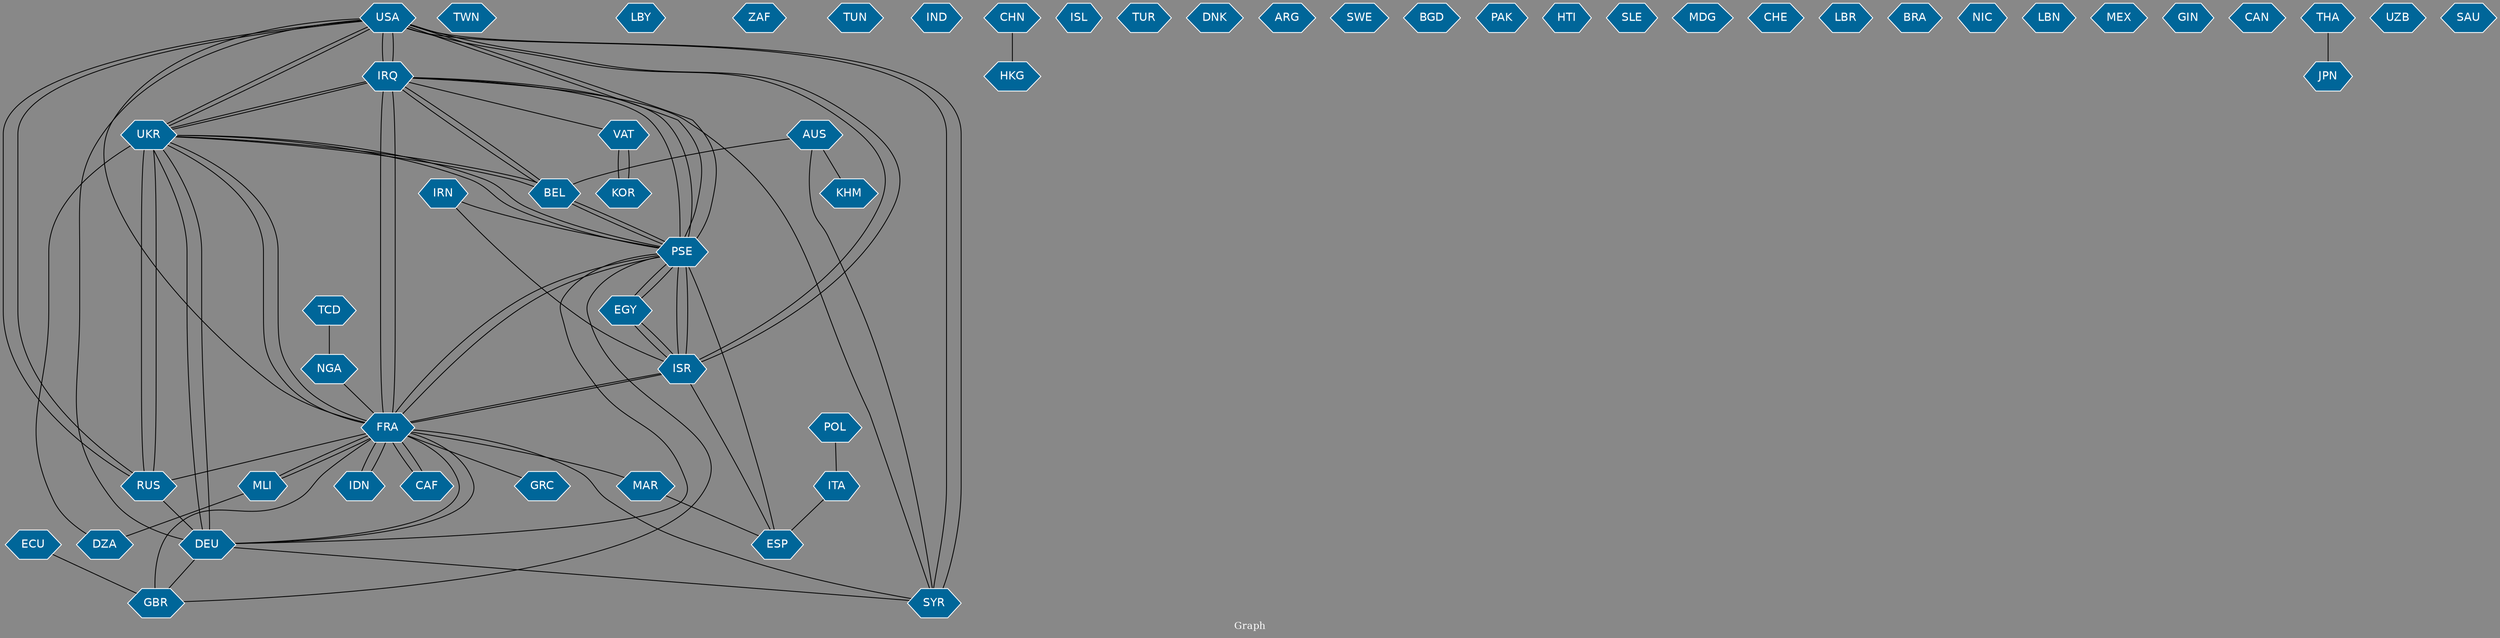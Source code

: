 // Countries together in item graph
graph {
	graph [bgcolor="#888888" fontcolor=white fontsize=12 label="Graph" outputorder=edgesfirst overlap=prism]
	node [color=white fillcolor="#006699" fontcolor=white fontname=Helvetica shape=hexagon style=filled]
	edge [arrowhead=open color=black fontcolor=white fontname=Courier fontsize=12]
		USA [label=USA]
		IRQ [label=IRQ]
		UKR [label=UKR]
		ISR [label=ISR]
		PSE [label=PSE]
		FRA [label=FRA]
		RUS [label=RUS]
		DEU [label=DEU]
		AUS [label=AUS]
		SYR [label=SYR]
		ESP [label=ESP]
		DZA [label=DZA]
		TWN [label=TWN]
		LBY [label=LBY]
		CAF [label=CAF]
		ZAF [label=ZAF]
		TUN [label=TUN]
		GRC [label=GRC]
		GBR [label=GBR]
		IND [label=IND]
		ITA [label=ITA]
		CHN [label=CHN]
		IDN [label=IDN]
		BEL [label=BEL]
		ECU [label=ECU]
		ISL [label=ISL]
		EGY [label=EGY]
		TUR [label=TUR]
		NGA [label=NGA]
		DNK [label=DNK]
		TCD [label=TCD]
		MLI [label=MLI]
		ARG [label=ARG]
		SWE [label=SWE]
		VAT [label=VAT]
		KOR [label=KOR]
		MAR [label=MAR]
		BGD [label=BGD]
		PAK [label=PAK]
		HTI [label=HTI]
		SLE [label=SLE]
		MDG [label=MDG]
		IRN [label=IRN]
		POL [label=POL]
		CHE [label=CHE]
		LBR [label=LBR]
		BRA [label=BRA]
		NIC [label=NIC]
		HKG [label=HKG]
		LBN [label=LBN]
		KHM [label=KHM]
		MEX [label=MEX]
		GIN [label=GIN]
		CAN [label=CAN]
		THA [label=THA]
		UZB [label=UZB]
		SAU [label=SAU]
		JPN [label=JPN]
			FRA -- MLI [weight=1]
			FRA -- IDN [weight=1]
			USA -- ISR [weight=1]
			UKR -- PSE [weight=2]
			UKR -- FRA [weight=3]
			DEU -- UKR [weight=4]
			BEL -- UKR [weight=1]
			ISR -- PSE [weight=44]
			POL -- ITA [weight=1]
			UKR -- RUS [weight=26]
			MLI -- FRA [weight=1]
			USA -- SYR [weight=2]
			FRA -- CAF [weight=1]
			EGY -- ISR [weight=4]
			MLI -- DZA [weight=1]
			TCD -- NGA [weight=1]
			AUS -- BEL [weight=1]
			CAF -- FRA [weight=1]
			PSE -- IRQ [weight=3]
			EGY -- PSE [weight=5]
			DEU -- FRA [weight=1]
			IRQ -- USA [weight=6]
			UKR -- DEU [weight=5]
			IRQ -- UKR [weight=2]
			PSE -- FRA [weight=1]
			FRA -- IRQ [weight=9]
			SYR -- IRQ [weight=1]
			PSE -- GBR [weight=1]
			DEU -- PSE [weight=1]
			ESP -- PSE [weight=1]
			FRA -- UKR [weight=2]
			AUS -- SYR [weight=1]
			ISR -- FRA [weight=1]
			FRA -- MAR [weight=1]
			MAR -- ESP [weight=2]
			KOR -- VAT [weight=2]
			UKR -- IRQ [weight=2]
			DEU -- GBR [weight=1]
			ESP -- ISR [weight=1]
			NGA -- FRA [weight=1]
			BEL -- IRQ [weight=1]
			USA -- IRQ [weight=15]
			USA -- DEU [weight=1]
			PSE -- EGY [weight=2]
			IRQ -- PSE [weight=2]
			RUS -- USA [weight=2]
			IDN -- FRA [weight=2]
			SYR -- FRA [weight=1]
			FRA -- GBR [weight=1]
			UKR -- USA [weight=3]
			RUS -- DEU [weight=5]
			USA -- RUS [weight=3]
			SYR -- USA [weight=2]
			IRN -- ISR [weight=1]
			IRN -- PSE [weight=1]
			FRA -- RUS [weight=2]
			PSE -- ISR [weight=49]
			FRA -- PSE [weight=11]
			IRQ -- VAT [weight=1]
			ISR -- USA [weight=3]
			ECU -- GBR [weight=2]
			VAT -- KOR [weight=4]
			UKR -- BEL [weight=1]
			PSE -- UKR [weight=2]
			ISR -- EGY [weight=2]
			FRA -- ISR [weight=1]
			RUS -- UKR [weight=25]
			IRQ -- FRA [weight=9]
			BEL -- PSE [weight=1]
			FRA -- GRC [weight=1]
			DZA -- UKR [weight=1]
			PSE -- USA [weight=3]
			PSE -- BEL [weight=1]
			DEU -- SYR [weight=1]
			FRA -- DEU [weight=2]
			USA -- FRA [weight=2]
			IRQ -- BEL [weight=1]
			ITA -- ESP [weight=1]
			USA -- UKR [weight=2]
			USA -- PSE [weight=1]
			AUS -- KHM [weight=1]
			THA -- JPN [weight=1]
			CHN -- HKG [weight=1]
}